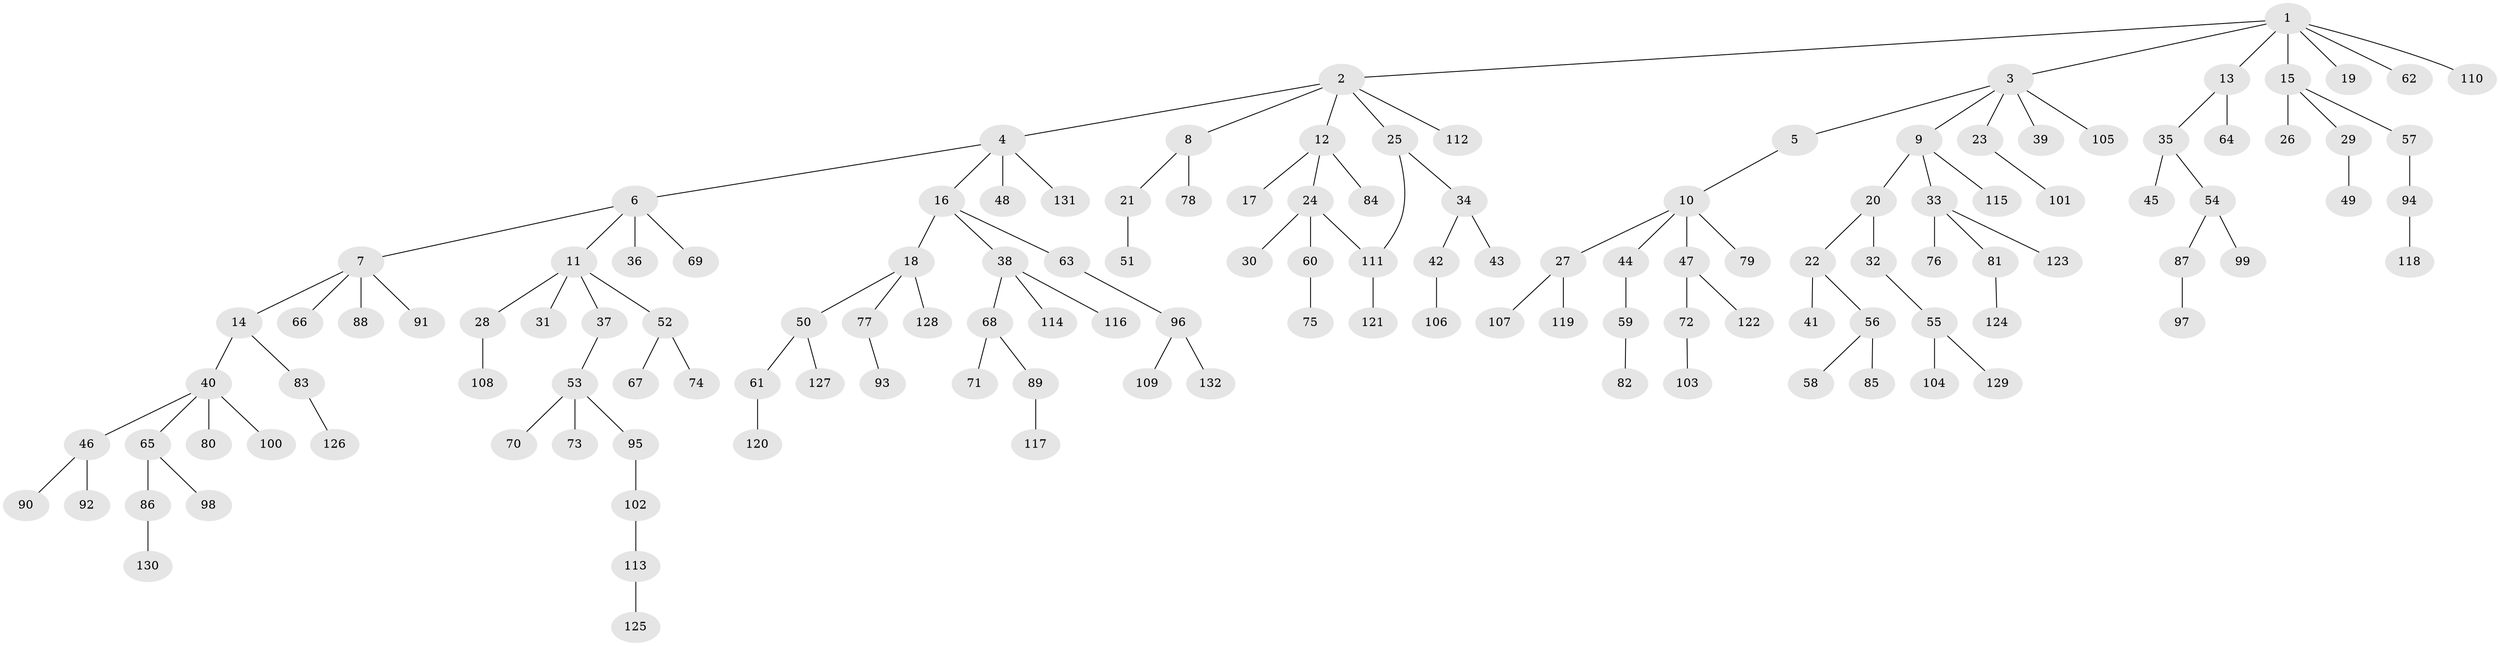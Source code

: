 // coarse degree distribution, {6: 0.0125, 5: 0.025, 4: 0.0875, 2: 0.3, 3: 0.1375, 1: 0.4375}
// Generated by graph-tools (version 1.1) at 2025/49/03/04/25 22:49:01]
// undirected, 132 vertices, 132 edges
graph export_dot {
  node [color=gray90,style=filled];
  1;
  2;
  3;
  4;
  5;
  6;
  7;
  8;
  9;
  10;
  11;
  12;
  13;
  14;
  15;
  16;
  17;
  18;
  19;
  20;
  21;
  22;
  23;
  24;
  25;
  26;
  27;
  28;
  29;
  30;
  31;
  32;
  33;
  34;
  35;
  36;
  37;
  38;
  39;
  40;
  41;
  42;
  43;
  44;
  45;
  46;
  47;
  48;
  49;
  50;
  51;
  52;
  53;
  54;
  55;
  56;
  57;
  58;
  59;
  60;
  61;
  62;
  63;
  64;
  65;
  66;
  67;
  68;
  69;
  70;
  71;
  72;
  73;
  74;
  75;
  76;
  77;
  78;
  79;
  80;
  81;
  82;
  83;
  84;
  85;
  86;
  87;
  88;
  89;
  90;
  91;
  92;
  93;
  94;
  95;
  96;
  97;
  98;
  99;
  100;
  101;
  102;
  103;
  104;
  105;
  106;
  107;
  108;
  109;
  110;
  111;
  112;
  113;
  114;
  115;
  116;
  117;
  118;
  119;
  120;
  121;
  122;
  123;
  124;
  125;
  126;
  127;
  128;
  129;
  130;
  131;
  132;
  1 -- 2;
  1 -- 3;
  1 -- 13;
  1 -- 15;
  1 -- 19;
  1 -- 62;
  1 -- 110;
  2 -- 4;
  2 -- 8;
  2 -- 12;
  2 -- 25;
  2 -- 112;
  3 -- 5;
  3 -- 9;
  3 -- 23;
  3 -- 39;
  3 -- 105;
  4 -- 6;
  4 -- 16;
  4 -- 48;
  4 -- 131;
  5 -- 10;
  6 -- 7;
  6 -- 11;
  6 -- 36;
  6 -- 69;
  7 -- 14;
  7 -- 66;
  7 -- 88;
  7 -- 91;
  8 -- 21;
  8 -- 78;
  9 -- 20;
  9 -- 33;
  9 -- 115;
  10 -- 27;
  10 -- 44;
  10 -- 47;
  10 -- 79;
  11 -- 28;
  11 -- 31;
  11 -- 37;
  11 -- 52;
  12 -- 17;
  12 -- 24;
  12 -- 84;
  13 -- 35;
  13 -- 64;
  14 -- 40;
  14 -- 83;
  15 -- 26;
  15 -- 29;
  15 -- 57;
  16 -- 18;
  16 -- 38;
  16 -- 63;
  18 -- 50;
  18 -- 77;
  18 -- 128;
  20 -- 22;
  20 -- 32;
  21 -- 51;
  22 -- 41;
  22 -- 56;
  23 -- 101;
  24 -- 30;
  24 -- 60;
  24 -- 111;
  25 -- 34;
  25 -- 111;
  27 -- 107;
  27 -- 119;
  28 -- 108;
  29 -- 49;
  32 -- 55;
  33 -- 76;
  33 -- 81;
  33 -- 123;
  34 -- 42;
  34 -- 43;
  35 -- 45;
  35 -- 54;
  37 -- 53;
  38 -- 68;
  38 -- 114;
  38 -- 116;
  40 -- 46;
  40 -- 65;
  40 -- 80;
  40 -- 100;
  42 -- 106;
  44 -- 59;
  46 -- 90;
  46 -- 92;
  47 -- 72;
  47 -- 122;
  50 -- 61;
  50 -- 127;
  52 -- 67;
  52 -- 74;
  53 -- 70;
  53 -- 73;
  53 -- 95;
  54 -- 87;
  54 -- 99;
  55 -- 104;
  55 -- 129;
  56 -- 58;
  56 -- 85;
  57 -- 94;
  59 -- 82;
  60 -- 75;
  61 -- 120;
  63 -- 96;
  65 -- 86;
  65 -- 98;
  68 -- 71;
  68 -- 89;
  72 -- 103;
  77 -- 93;
  81 -- 124;
  83 -- 126;
  86 -- 130;
  87 -- 97;
  89 -- 117;
  94 -- 118;
  95 -- 102;
  96 -- 109;
  96 -- 132;
  102 -- 113;
  111 -- 121;
  113 -- 125;
}
